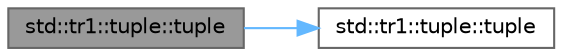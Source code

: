 digraph "std::tr1::tuple::tuple"
{
 // LATEX_PDF_SIZE
  bgcolor="transparent";
  edge [fontname=Helvetica,fontsize=10,labelfontname=Helvetica,labelfontsize=10];
  node [fontname=Helvetica,fontsize=10,shape=box,height=0.2,width=0.4];
  rankdir="LR";
  Node1 [id="Node000001",label="std::tr1::tuple::tuple",height=0.2,width=0.4,color="gray40", fillcolor="grey60", style="filled", fontcolor="black",tooltip=" "];
  Node1 -> Node2 [id="edge1_Node000001_Node000002",color="steelblue1",style="solid",tooltip=" "];
  Node2 [id="Node000002",label="std::tr1::tuple::tuple",height=0.2,width=0.4,color="grey40", fillcolor="white", style="filled",URL="$classstd_1_1tr1_1_1tuple.html#adcea1a41d0521157971339d279aad469",tooltip=" "];
}
